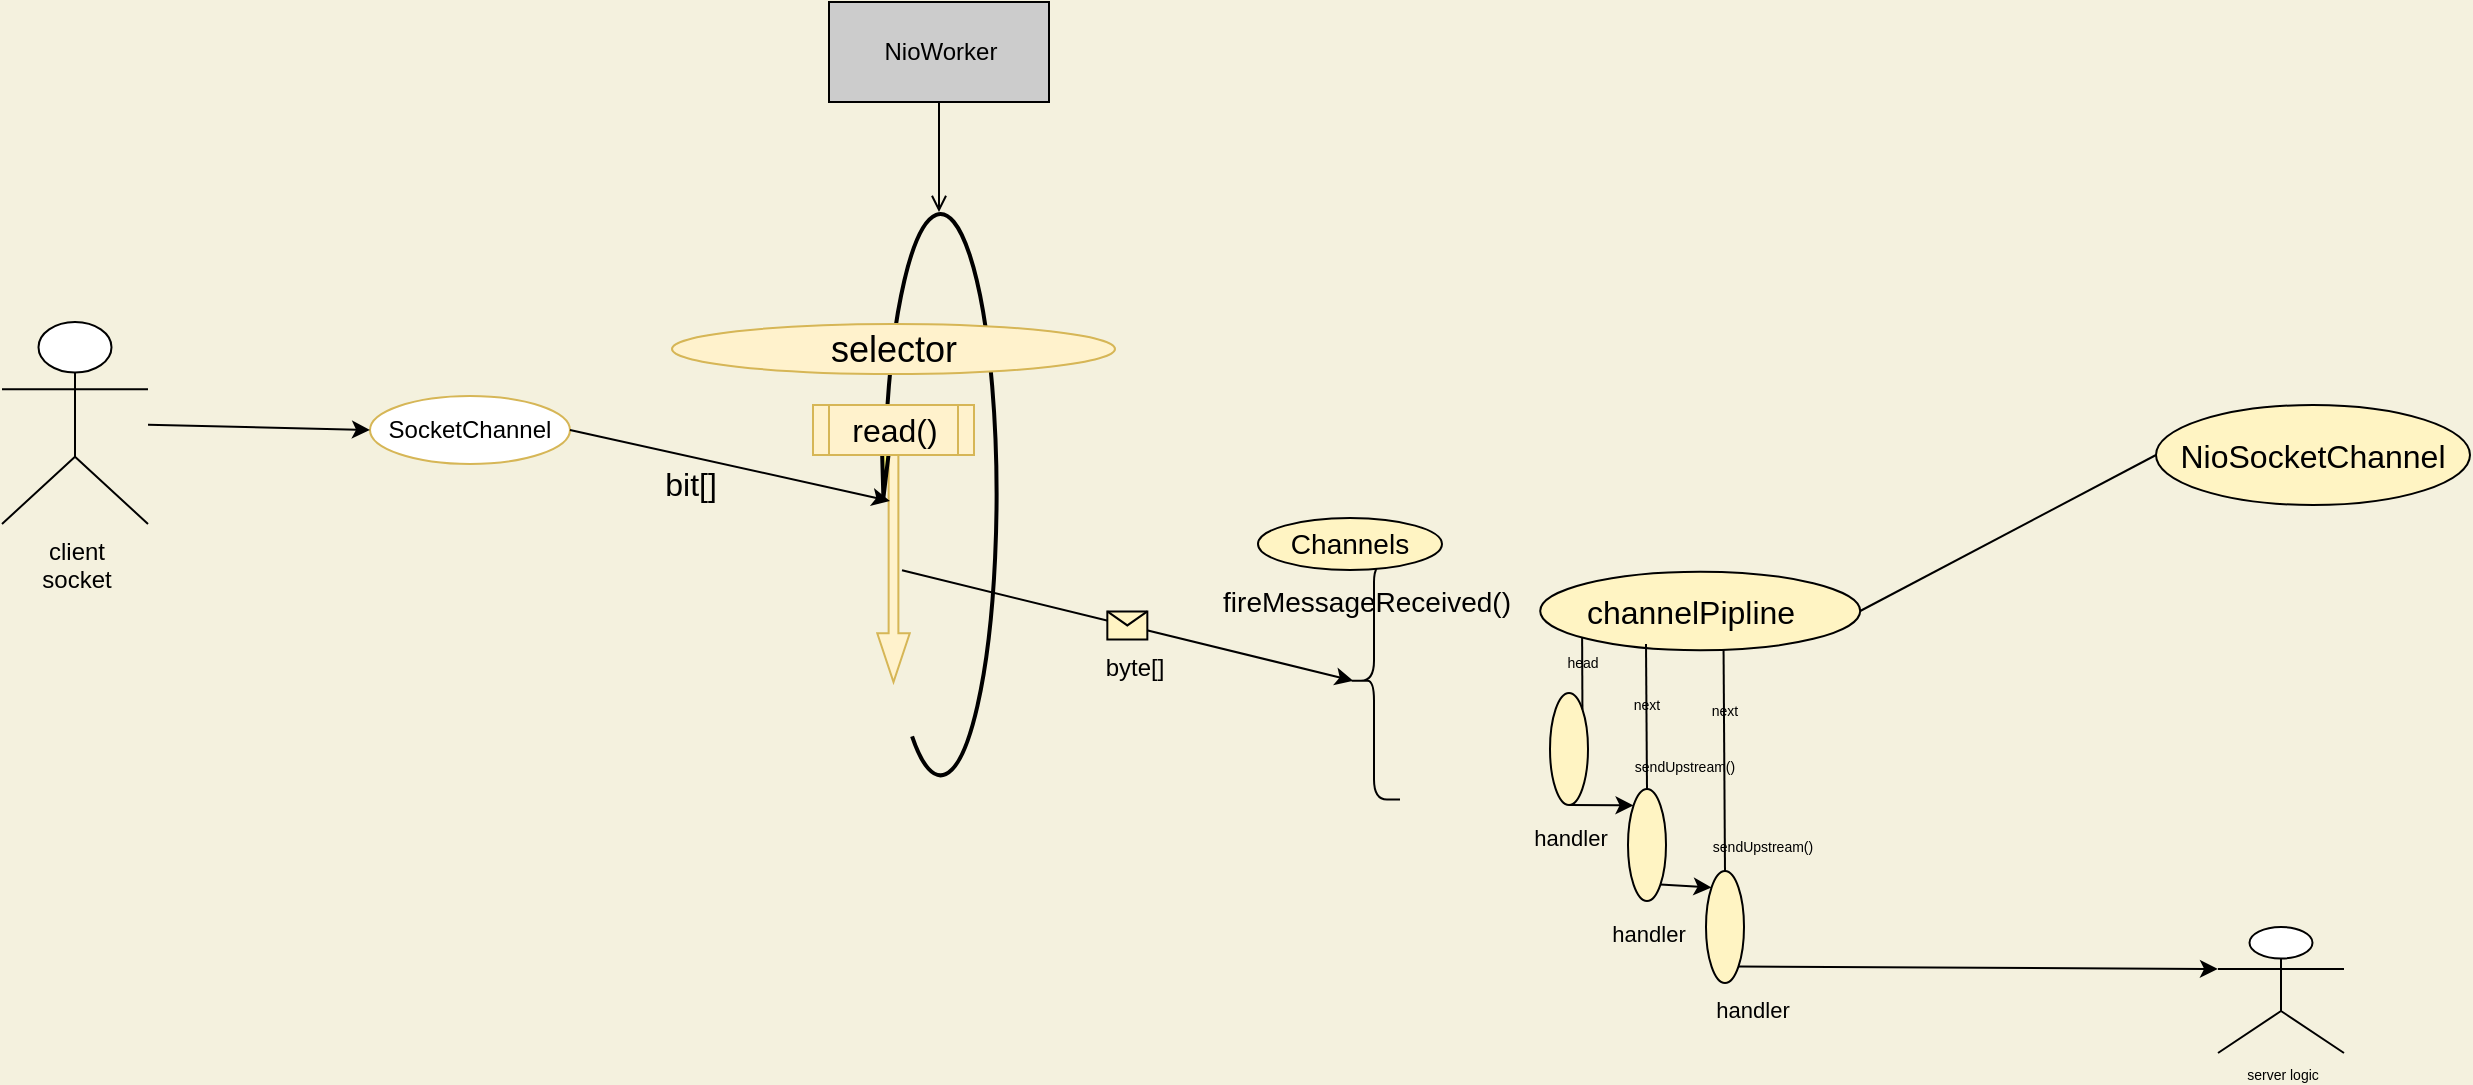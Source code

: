 <mxfile version="18.1.3" type="github">
  <diagram id="C5RBs43oDa-KdzZeNtuy" name="Page-1">
    <mxGraphModel dx="1247" dy="706" grid="0" gridSize="10" guides="1" tooltips="1" connect="1" arrows="1" fold="1" page="1" pageScale="1" pageWidth="2339" pageHeight="3300" background="#F4F1DE" math="0" shadow="0">
      <root>
        <mxCell id="WIyWlLk6GJQsqaUBKTNV-0" />
        <mxCell id="WIyWlLk6GJQsqaUBKTNV-1" parent="WIyWlLk6GJQsqaUBKTNV-0" />
        <mxCell id="-A4_LXCZxTvNpayDPFUK-17" value="" style="shape=singleArrow;direction=south;whiteSpace=wrap;html=1;fontSize=16;fillColor=#fff2cc;strokeColor=#d6b656;" parent="WIyWlLk6GJQsqaUBKTNV-1" vertex="1">
          <mxGeometry x="586.63" y="444" width="16.25" height="122" as="geometry" />
        </mxCell>
        <mxCell id="-A4_LXCZxTvNpayDPFUK-0" value="client&lt;br&gt;socket" style="shape=umlActor;verticalLabelPosition=bottom;verticalAlign=top;html=1;fontFamily=Helvetica;fontSize=12;fontColor=default;align=center;strokeColor=default;fillColor=default;" parent="WIyWlLk6GJQsqaUBKTNV-1" vertex="1">
          <mxGeometry x="149" y="386" width="73" height="101" as="geometry" />
        </mxCell>
        <mxCell id="-A4_LXCZxTvNpayDPFUK-1" value="NioWorker" style="html=1;fillColor=#CCCCCC;" parent="WIyWlLk6GJQsqaUBKTNV-1" vertex="1">
          <mxGeometry x="562.5" y="226" width="110" height="50" as="geometry" />
        </mxCell>
        <mxCell id="-A4_LXCZxTvNpayDPFUK-2" value="SocketChannel" style="ellipse;whiteSpace=wrap;html=1;fillColor=#FFFFFF;strokeColor=#d6b656;" parent="WIyWlLk6GJQsqaUBKTNV-1" vertex="1">
          <mxGeometry x="333" y="423" width="100" height="34" as="geometry" />
        </mxCell>
        <mxCell id="-A4_LXCZxTvNpayDPFUK-5" style="edgeStyle=orthogonalEdgeStyle;rounded=0;orthogonalLoop=1;jettySize=auto;html=1;entryX=0.5;entryY=1;entryDx=0;entryDy=0;fontSize=18;startArrow=open;startFill=0;endArrow=none;endFill=0;" parent="WIyWlLk6GJQsqaUBKTNV-1" source="-A4_LXCZxTvNpayDPFUK-4" target="-A4_LXCZxTvNpayDPFUK-1" edge="1">
          <mxGeometry relative="1" as="geometry" />
        </mxCell>
        <mxCell id="-A4_LXCZxTvNpayDPFUK-4" value="" style="verticalLabelPosition=bottom;html=1;verticalAlign=top;strokeWidth=2;shape=mxgraph.lean_mapping.physical_pull;pointerEvents=1;fillColor=#FFFA75;rotation=-180;" parent="WIyWlLk6GJQsqaUBKTNV-1" vertex="1">
          <mxGeometry x="588.5" y="331" width="58" height="283" as="geometry" />
        </mxCell>
        <mxCell id="-A4_LXCZxTvNpayDPFUK-6" value="read()" style="shape=process;whiteSpace=wrap;html=1;backgroundOutline=1;fontSize=16;fillColor=#fff2cc;strokeColor=#d6b656;" parent="WIyWlLk6GJQsqaUBKTNV-1" vertex="1">
          <mxGeometry x="554.5" y="427.5" width="80.5" height="25" as="geometry" />
        </mxCell>
        <mxCell id="-A4_LXCZxTvNpayDPFUK-3" value="selector" style="ellipse;whiteSpace=wrap;html=1;fillColor=#fff2cc;strokeColor=#d6b656;fontSize=18;" parent="WIyWlLk6GJQsqaUBKTNV-1" vertex="1">
          <mxGeometry x="484" y="387" width="221.5" height="25" as="geometry" />
        </mxCell>
        <mxCell id="-A4_LXCZxTvNpayDPFUK-13" value="" style="endArrow=classic;html=1;rounded=0;fontSize=16;entryX=0;entryY=0.5;entryDx=0;entryDy=0;" parent="WIyWlLk6GJQsqaUBKTNV-1" source="-A4_LXCZxTvNpayDPFUK-0" target="-A4_LXCZxTvNpayDPFUK-2" edge="1">
          <mxGeometry width="50" height="50" relative="1" as="geometry">
            <mxPoint x="309" y="528" as="sourcePoint" />
            <mxPoint x="359" y="478" as="targetPoint" />
          </mxGeometry>
        </mxCell>
        <mxCell id="-A4_LXCZxTvNpayDPFUK-15" value="NioSocketChannel" style="ellipse;whiteSpace=wrap;html=1;fontSize=16;fillColor=#FFF4C3;" parent="WIyWlLk6GJQsqaUBKTNV-1" vertex="1">
          <mxGeometry x="1226" y="427.5" width="157" height="50" as="geometry" />
        </mxCell>
        <mxCell id="-A4_LXCZxTvNpayDPFUK-16" value="" style="endArrow=classic;html=1;rounded=0;fontSize=16;exitX=1;exitY=0.5;exitDx=0;exitDy=0;entryX=0.258;entryY=0.61;entryDx=0;entryDy=0;entryPerimeter=0;" parent="WIyWlLk6GJQsqaUBKTNV-1" source="-A4_LXCZxTvNpayDPFUK-2" target="-A4_LXCZxTvNpayDPFUK-17" edge="1">
          <mxGeometry width="50" height="50" relative="1" as="geometry">
            <mxPoint x="334" y="569" as="sourcePoint" />
            <mxPoint x="589" y="474" as="targetPoint" />
          </mxGeometry>
        </mxCell>
        <mxCell id="-A4_LXCZxTvNpayDPFUK-18" value="bit[]" style="edgeLabel;html=1;align=center;verticalAlign=middle;resizable=0;points=[];fontSize=16;labelBackgroundColor=none;" parent="-A4_LXCZxTvNpayDPFUK-16" vertex="1" connectable="0">
          <mxGeometry x="-0.401" relative="1" as="geometry">
            <mxPoint x="12" y="16" as="offset" />
          </mxGeometry>
        </mxCell>
        <mxCell id="-A4_LXCZxTvNpayDPFUK-19" value="" style="endArrow=classic;html=1;rounded=0;fontSize=16;entryX=0.1;entryY=0.5;entryDx=0;entryDy=0;exitX=0.542;exitY=0.239;exitDx=0;exitDy=0;exitPerimeter=0;entryPerimeter=0;" parent="WIyWlLk6GJQsqaUBKTNV-1" source="-A4_LXCZxTvNpayDPFUK-17" target="-A4_LXCZxTvNpayDPFUK-26" edge="1">
          <mxGeometry relative="1" as="geometry">
            <mxPoint x="659" y="583" as="sourcePoint" />
            <mxPoint x="759" y="583" as="targetPoint" />
          </mxGeometry>
        </mxCell>
        <mxCell id="-A4_LXCZxTvNpayDPFUK-20" value="" style="shape=message;html=1;outlineConnect=0;labelBackgroundColor=none;fontSize=16;fillColor=#FFF4C3;" parent="-A4_LXCZxTvNpayDPFUK-19" vertex="1">
          <mxGeometry width="20" height="14" relative="1" as="geometry">
            <mxPoint x="-10" y="-7" as="offset" />
          </mxGeometry>
        </mxCell>
        <mxCell id="-A4_LXCZxTvNpayDPFUK-22" value="fireMessageReceived()" style="text;html=1;align=center;verticalAlign=middle;resizable=0;points=[];autosize=1;strokeColor=none;fillColor=none;fontSize=14;" parent="WIyWlLk6GJQsqaUBKTNV-1" vertex="1">
          <mxGeometry x="754" y="515" width="154" height="21" as="geometry" />
        </mxCell>
        <mxCell id="-A4_LXCZxTvNpayDPFUK-23" value="" style="ellipse;whiteSpace=wrap;html=1;fontFamily=Helvetica;fontSize=14;fontColor=default;align=center;strokeColor=default;fillColor=#FFF4C3;rotation=90;" parent="WIyWlLk6GJQsqaUBKTNV-1" vertex="1">
          <mxGeometry x="978.43" y="450.5" width="39.34" height="160" as="geometry" />
        </mxCell>
        <mxCell id="-A4_LXCZxTvNpayDPFUK-24" value="channelPipline" style="text;html=1;align=center;verticalAlign=middle;resizable=0;points=[];autosize=1;strokeColor=none;fillColor=none;fontSize=16;" parent="WIyWlLk6GJQsqaUBKTNV-1" vertex="1">
          <mxGeometry x="936" y="519" width="114" height="23" as="geometry" />
        </mxCell>
        <mxCell id="-A4_LXCZxTvNpayDPFUK-25" value="" style="endArrow=none;html=1;rounded=0;fontSize=14;entryX=0;entryY=0.5;entryDx=0;entryDy=0;exitX=0.5;exitY=0;exitDx=0;exitDy=0;exitPerimeter=0;endFill=0;" parent="WIyWlLk6GJQsqaUBKTNV-1" source="-A4_LXCZxTvNpayDPFUK-23" target="-A4_LXCZxTvNpayDPFUK-15" edge="1">
          <mxGeometry width="50" height="50" relative="1" as="geometry">
            <mxPoint x="846" y="748.5" as="sourcePoint" />
            <mxPoint x="896" y="698.5" as="targetPoint" />
          </mxGeometry>
        </mxCell>
        <mxCell id="-A4_LXCZxTvNpayDPFUK-26" value="" style="shape=curlyBracket;whiteSpace=wrap;html=1;rounded=1;labelBackgroundColor=none;fontSize=14;fillColor=#FFF4C3;" parent="WIyWlLk6GJQsqaUBKTNV-1" vertex="1">
          <mxGeometry x="822" y="506" width="26" height="118.75" as="geometry" />
        </mxCell>
        <mxCell id="AEAGeZcbQdEhw4Rx1AiT-0" value="byte[]" style="text;html=1;align=center;verticalAlign=middle;resizable=0;points=[];autosize=1;strokeColor=none;fillColor=none;" vertex="1" parent="WIyWlLk6GJQsqaUBKTNV-1">
          <mxGeometry x="694" y="550" width="42" height="18" as="geometry" />
        </mxCell>
        <mxCell id="AEAGeZcbQdEhw4Rx1AiT-1" value="&lt;span style=&quot;font-size: 14px;&quot;&gt;Channels&lt;/span&gt;" style="ellipse;whiteSpace=wrap;html=1;fillColor=#FFF4C3;" vertex="1" parent="WIyWlLk6GJQsqaUBKTNV-1">
          <mxGeometry x="777" y="484" width="92" height="26" as="geometry" />
        </mxCell>
        <mxCell id="AEAGeZcbQdEhw4Rx1AiT-4" value="" style="ellipse;whiteSpace=wrap;html=1;fontSize=16;fillColor=#FFF4C3;" vertex="1" parent="WIyWlLk6GJQsqaUBKTNV-1">
          <mxGeometry x="923" y="571.5" width="19" height="56" as="geometry" />
        </mxCell>
        <mxCell id="AEAGeZcbQdEhw4Rx1AiT-5" value="" style="ellipse;whiteSpace=wrap;html=1;fontSize=16;fillColor=#FFF4C3;" vertex="1" parent="WIyWlLk6GJQsqaUBKTNV-1">
          <mxGeometry x="962" y="619.5" width="19" height="56" as="geometry" />
        </mxCell>
        <mxCell id="AEAGeZcbQdEhw4Rx1AiT-6" value="" style="endArrow=classic;html=1;rounded=0;fontSize=16;entryX=0;entryY=0;entryDx=0;entryDy=0;exitX=0.5;exitY=1;exitDx=0;exitDy=0;" edge="1" parent="WIyWlLk6GJQsqaUBKTNV-1" source="AEAGeZcbQdEhw4Rx1AiT-4" target="AEAGeZcbQdEhw4Rx1AiT-5">
          <mxGeometry width="50" height="50" relative="1" as="geometry">
            <mxPoint x="875" y="779.5" as="sourcePoint" />
            <mxPoint x="925" y="729.5" as="targetPoint" />
          </mxGeometry>
        </mxCell>
        <mxCell id="AEAGeZcbQdEhw4Rx1AiT-7" value="" style="ellipse;whiteSpace=wrap;html=1;fontSize=16;fillColor=#FFF4C3;" vertex="1" parent="WIyWlLk6GJQsqaUBKTNV-1">
          <mxGeometry x="1001" y="660.5" width="19" height="56" as="geometry" />
        </mxCell>
        <mxCell id="AEAGeZcbQdEhw4Rx1AiT-8" value="" style="endArrow=classic;html=1;rounded=0;fontSize=16;entryX=0;entryY=0;entryDx=0;entryDy=0;exitX=1;exitY=1;exitDx=0;exitDy=0;" edge="1" parent="WIyWlLk6GJQsqaUBKTNV-1" source="AEAGeZcbQdEhw4Rx1AiT-5" target="AEAGeZcbQdEhw4Rx1AiT-7">
          <mxGeometry width="50" height="50" relative="1" as="geometry">
            <mxPoint x="928" y="744.5" as="sourcePoint" />
            <mxPoint x="978" y="694.5" as="targetPoint" />
          </mxGeometry>
        </mxCell>
        <mxCell id="AEAGeZcbQdEhw4Rx1AiT-9" value="" style="endArrow=none;html=1;rounded=0;fontSize=16;entryX=1;entryY=0;entryDx=0;entryDy=0;exitX=0.843;exitY=0.869;exitDx=0;exitDy=0;exitPerimeter=0;strokeWidth=1;endFill=0;" edge="1" parent="WIyWlLk6GJQsqaUBKTNV-1" source="-A4_LXCZxTvNpayDPFUK-23" target="AEAGeZcbQdEhw4Rx1AiT-4">
          <mxGeometry width="50" height="50" relative="1" as="geometry">
            <mxPoint x="1004" y="492.5" as="sourcePoint" />
            <mxPoint x="1054" y="442.5" as="targetPoint" />
          </mxGeometry>
        </mxCell>
        <mxCell id="AEAGeZcbQdEhw4Rx1AiT-24" value="head" style="edgeLabel;html=1;align=center;verticalAlign=middle;resizable=0;points=[];fontSize=7;labelBackgroundColor=none;" vertex="1" connectable="0" parent="AEAGeZcbQdEhw4Rx1AiT-9">
          <mxGeometry x="-0.292" relative="1" as="geometry">
            <mxPoint as="offset" />
          </mxGeometry>
        </mxCell>
        <mxCell id="AEAGeZcbQdEhw4Rx1AiT-10" value="handler" style="text;html=1;align=center;verticalAlign=middle;resizable=0;points=[];autosize=1;strokeColor=none;fillColor=none;fontSize=11;" vertex="1" parent="WIyWlLk6GJQsqaUBKTNV-1">
          <mxGeometry x="997" y="721.5" width="53" height="17" as="geometry" />
        </mxCell>
        <mxCell id="AEAGeZcbQdEhw4Rx1AiT-11" value="sendUpstream()" style="text;html=1;align=center;verticalAlign=middle;resizable=0;points=[];autosize=1;strokeColor=none;fillColor=none;fontSize=7;" vertex="1" parent="WIyWlLk6GJQsqaUBKTNV-1">
          <mxGeometry x="977" y="643" width="103" height="12" as="geometry" />
        </mxCell>
        <mxCell id="AEAGeZcbQdEhw4Rx1AiT-12" value="sendUpstream()" style="text;html=1;align=center;verticalAlign=middle;resizable=0;points=[];autosize=1;strokeColor=none;fillColor=none;fontSize=7;" vertex="1" parent="WIyWlLk6GJQsqaUBKTNV-1">
          <mxGeometry x="938" y="602.5" width="103" height="12" as="geometry" />
        </mxCell>
        <mxCell id="AEAGeZcbQdEhw4Rx1AiT-13" value="handler" style="text;html=1;align=center;verticalAlign=middle;resizable=0;points=[];autosize=1;strokeColor=none;fillColor=none;fontSize=11;" vertex="1" parent="WIyWlLk6GJQsqaUBKTNV-1">
          <mxGeometry x="945" y="683.5" width="53" height="17" as="geometry" />
        </mxCell>
        <mxCell id="AEAGeZcbQdEhw4Rx1AiT-14" value="handler" style="text;html=1;align=center;verticalAlign=middle;resizable=0;points=[];autosize=1;strokeColor=none;fillColor=none;fontSize=11;" vertex="1" parent="WIyWlLk6GJQsqaUBKTNV-1">
          <mxGeometry x="906" y="635.5" width="53" height="17" as="geometry" />
        </mxCell>
        <mxCell id="AEAGeZcbQdEhw4Rx1AiT-15" value="server logic" style="shape=umlActor;verticalLabelPosition=bottom;verticalAlign=top;html=1;outlineConnect=0;fontSize=7;fillColor=#FFFFFF;" vertex="1" parent="WIyWlLk6GJQsqaUBKTNV-1">
          <mxGeometry x="1257" y="688.5" width="63" height="63" as="geometry" />
        </mxCell>
        <mxCell id="AEAGeZcbQdEhw4Rx1AiT-19" value="" style="endArrow=classic;html=1;rounded=0;fontSize=7;entryX=0;entryY=0.333;entryDx=0;entryDy=0;entryPerimeter=0;exitX=1;exitY=1;exitDx=0;exitDy=0;" edge="1" parent="WIyWlLk6GJQsqaUBKTNV-1" source="AEAGeZcbQdEhw4Rx1AiT-7" target="AEAGeZcbQdEhw4Rx1AiT-15">
          <mxGeometry width="50" height="50" relative="1" as="geometry">
            <mxPoint x="920" y="829.5" as="sourcePoint" />
            <mxPoint x="970" y="779.5" as="targetPoint" />
          </mxGeometry>
        </mxCell>
        <mxCell id="AEAGeZcbQdEhw4Rx1AiT-20" value="" style="endArrow=none;html=1;rounded=0;fontSize=7;entryX=0.5;entryY=0;entryDx=0;entryDy=0;strokeWidth=1;endFill=0;" edge="1" parent="WIyWlLk6GJQsqaUBKTNV-1" target="AEAGeZcbQdEhw4Rx1AiT-5">
          <mxGeometry width="50" height="50" relative="1" as="geometry">
            <mxPoint x="971" y="547" as="sourcePoint" />
            <mxPoint x="1082" y="571" as="targetPoint" />
          </mxGeometry>
        </mxCell>
        <mxCell id="AEAGeZcbQdEhw4Rx1AiT-22" value="next" style="edgeLabel;html=1;align=center;verticalAlign=middle;resizable=0;points=[];fontSize=7;labelBackgroundColor=none;" vertex="1" connectable="0" parent="AEAGeZcbQdEhw4Rx1AiT-20">
          <mxGeometry x="-0.146" relative="1" as="geometry">
            <mxPoint as="offset" />
          </mxGeometry>
        </mxCell>
        <mxCell id="AEAGeZcbQdEhw4Rx1AiT-21" value="" style="endArrow=none;html=1;rounded=0;fontSize=7;entryX=0.5;entryY=0;entryDx=0;entryDy=0;exitX=0.985;exitY=0.427;exitDx=0;exitDy=0;exitPerimeter=0;strokeWidth=1;endFill=0;" edge="1" parent="WIyWlLk6GJQsqaUBKTNV-1" source="-A4_LXCZxTvNpayDPFUK-23" target="AEAGeZcbQdEhw4Rx1AiT-7">
          <mxGeometry width="50" height="50" relative="1" as="geometry">
            <mxPoint x="821" y="710" as="sourcePoint" />
            <mxPoint x="871" y="660" as="targetPoint" />
          </mxGeometry>
        </mxCell>
        <mxCell id="AEAGeZcbQdEhw4Rx1AiT-23" value="next" style="edgeLabel;html=1;align=center;verticalAlign=middle;resizable=0;points=[];fontSize=7;labelBackgroundColor=none;" vertex="1" connectable="0" parent="AEAGeZcbQdEhw4Rx1AiT-21">
          <mxGeometry x="-0.428" relative="1" as="geometry">
            <mxPoint as="offset" />
          </mxGeometry>
        </mxCell>
      </root>
    </mxGraphModel>
  </diagram>
</mxfile>
